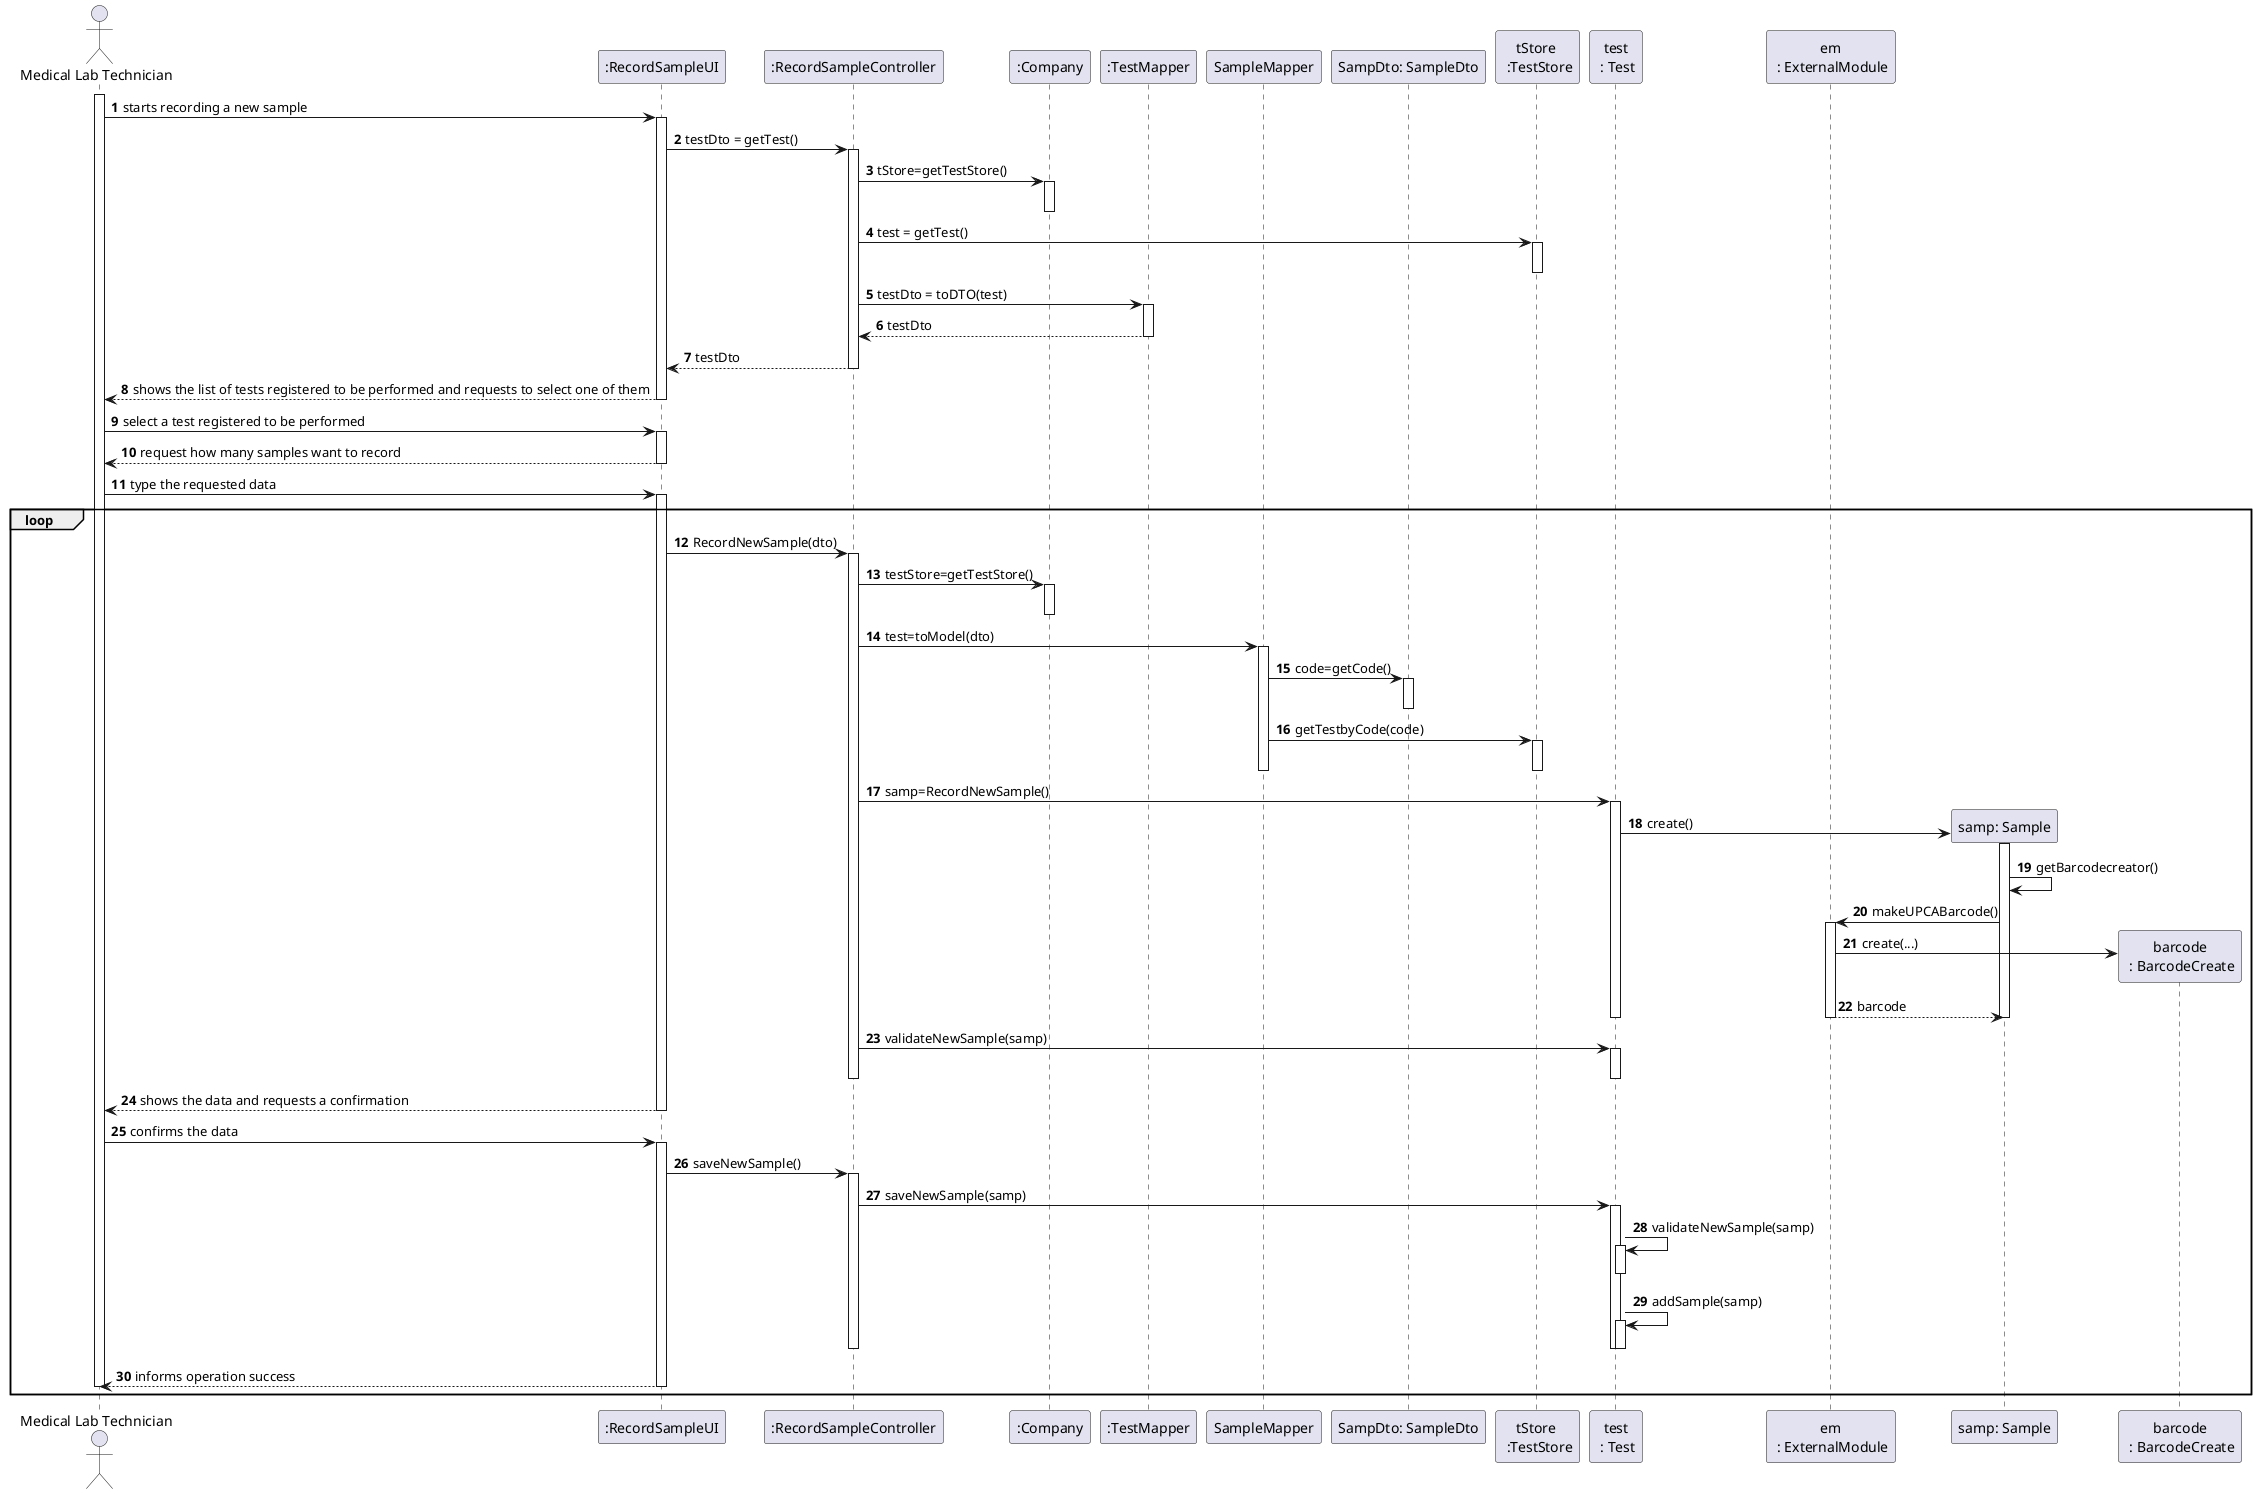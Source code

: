 @startuml
actor "Medical Lab Technician" as Adm
participant ":RecordSampleUI" as Interface
participant ":RecordSampleController" as Controller
participant ":Company" as Company
participant ":TestMapper" as TM
participant "SampleMapper" as SM
participant "SampDto: SampleDto" as SD
participant "tStore \n :TestStore" as SS
participant "test\n : Test" as test
participant "em\n : ExternalModule" as em


 
 
autonumber
activate Adm
Adm -> Interface: starts recording a new sample
activate Interface
Interface -> Controller: testDto = getTest()
activate Controller
Controller -> Company : tStore=getTestStore()
activate Company
deactivate Company
Controller -> SS: test = getTest()
activate SS
deactivate SS
Controller -> TM: testDto = toDTO(test)
activate TM

TM-->Controller : testDto
deactivate TM
Controller-->Interface : testDto
deactivate Controller
Interface --> Adm: shows the list of tests registered to be performed and requests to select one of them
deactivate Interface



Adm -> Interface: select a test registered to be performed
activate Interface
Interface--> Adm: request how many samples want to record
deactivate Interface

Adm -> Interface : type the requested data
loop

activate Interface

Interface->Controller: RecordNewSample(dto)
activate Controller
Controller -> Company : testStore=getTestStore()
activate Company
Deactivate Company
Controller -> SM : test=toModel(dto)
activate SM
SM->SD : code=getCode()
activate SD
deactivate SD
SM->SS: getTestbyCode(code)
activate SS
deactivate SS
deactivate SS
deactivate SM
Controller->test: samp=RecordNewSample()
activate test

create "samp: Sample" as samp

test->samp:  create()
activate samp

samp -> samp : getBarcodecreator()

samp-> em : makeUPCABarcode()
activate em

create "barcode\n : BarcodeCreate" as BC

em->BC :create(...)

em-->samp : barcode

deactivate em

deactivate samp


deactivate test

Controller->test:validateNewSample(samp)
Activate test
deactivate test

deactivate Controller


Interface-->Adm : shows the data and requests a confirmation

deactivate Interface

Adm -> Interface: confirms the data
activate Interface
Interface->Controller: saveNewSample()
activate Controller
Controller->test:saveNewSample(samp)
activate test
test->test:validateNewSample(samp)
activate test
deactivate test
test->test:addSample(samp)
activate test
deactivate test

deactivate test
deactivate Controller
Interface--> Adm: informs operation success

deactivate Interface
deactivate Adm
end
@enduml